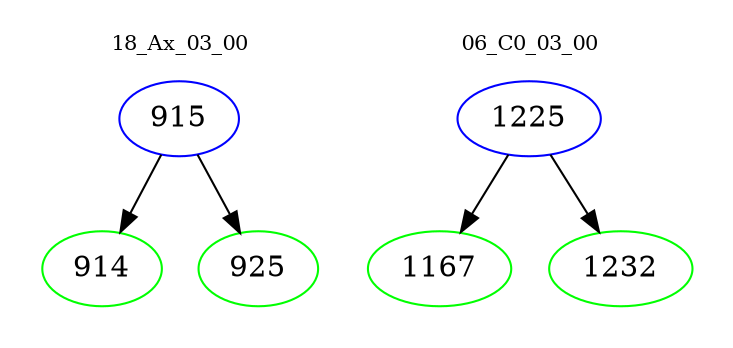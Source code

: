 digraph{
subgraph cluster_0 {
color = white
label = "18_Ax_03_00";
fontsize=10;
T0_915 [label="915", color="blue"]
T0_915 -> T0_914 [color="black"]
T0_914 [label="914", color="green"]
T0_915 -> T0_925 [color="black"]
T0_925 [label="925", color="green"]
}
subgraph cluster_1 {
color = white
label = "06_C0_03_00";
fontsize=10;
T1_1225 [label="1225", color="blue"]
T1_1225 -> T1_1167 [color="black"]
T1_1167 [label="1167", color="green"]
T1_1225 -> T1_1232 [color="black"]
T1_1232 [label="1232", color="green"]
}
}
